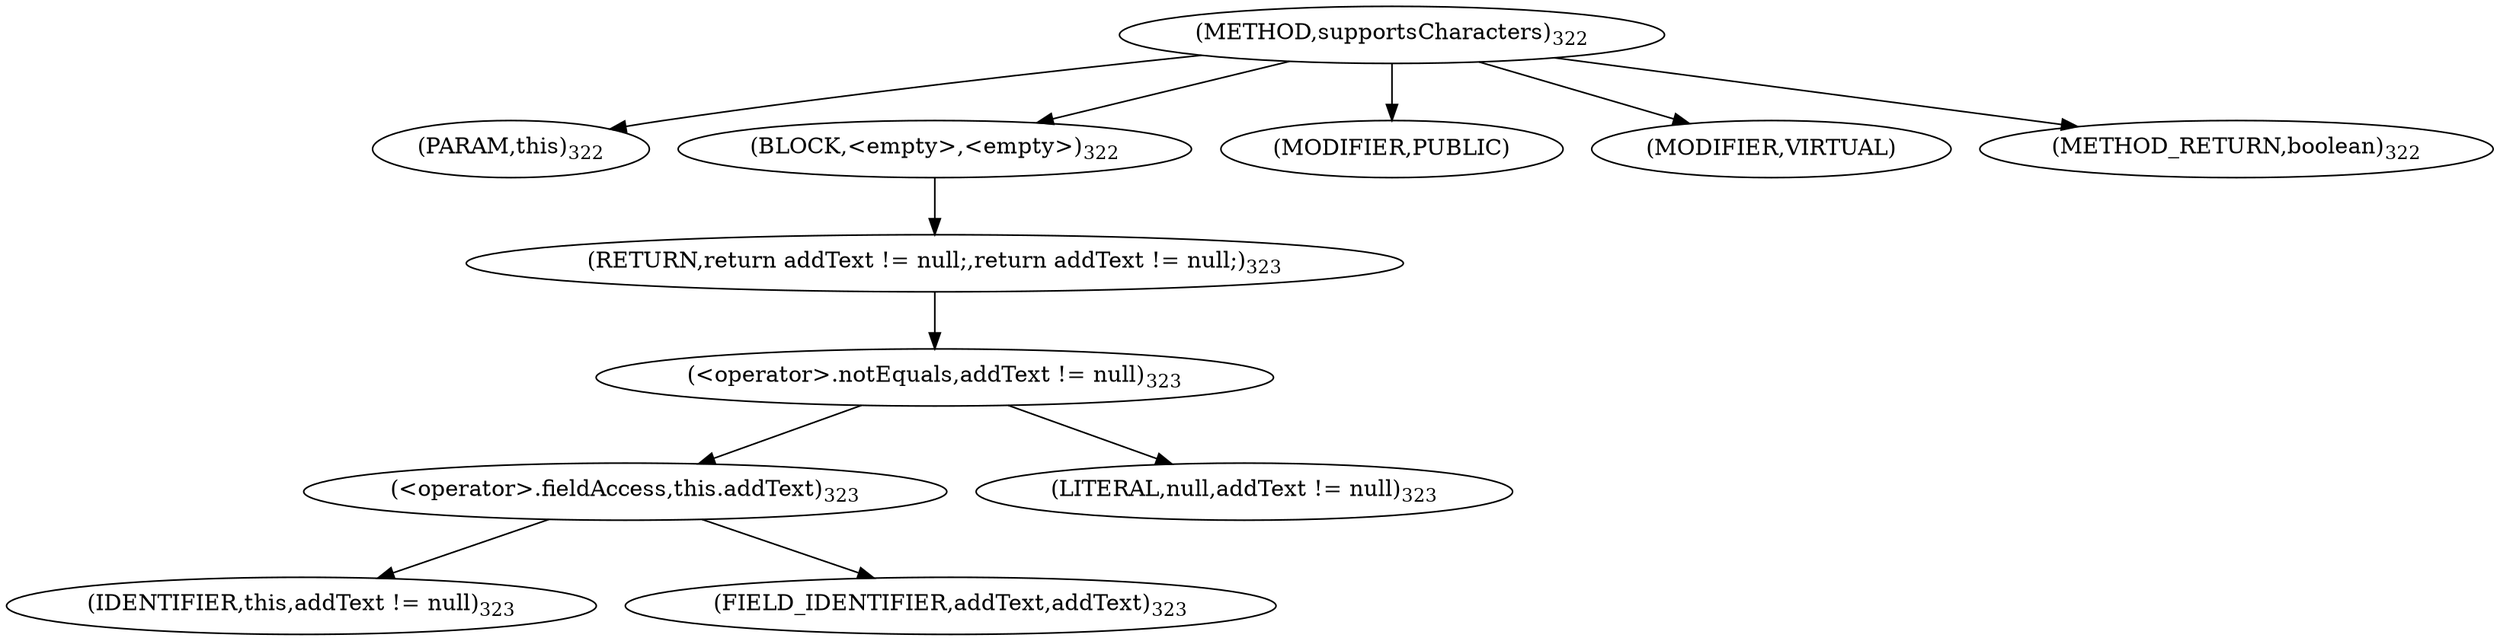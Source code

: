 digraph "supportsCharacters" {  
"808" [label = <(METHOD,supportsCharacters)<SUB>322</SUB>> ]
"809" [label = <(PARAM,this)<SUB>322</SUB>> ]
"810" [label = <(BLOCK,&lt;empty&gt;,&lt;empty&gt;)<SUB>322</SUB>> ]
"811" [label = <(RETURN,return addText != null;,return addText != null;)<SUB>323</SUB>> ]
"812" [label = <(&lt;operator&gt;.notEquals,addText != null)<SUB>323</SUB>> ]
"813" [label = <(&lt;operator&gt;.fieldAccess,this.addText)<SUB>323</SUB>> ]
"814" [label = <(IDENTIFIER,this,addText != null)<SUB>323</SUB>> ]
"815" [label = <(FIELD_IDENTIFIER,addText,addText)<SUB>323</SUB>> ]
"816" [label = <(LITERAL,null,addText != null)<SUB>323</SUB>> ]
"817" [label = <(MODIFIER,PUBLIC)> ]
"818" [label = <(MODIFIER,VIRTUAL)> ]
"819" [label = <(METHOD_RETURN,boolean)<SUB>322</SUB>> ]
  "808" -> "809" 
  "808" -> "810" 
  "808" -> "817" 
  "808" -> "818" 
  "808" -> "819" 
  "810" -> "811" 
  "811" -> "812" 
  "812" -> "813" 
  "812" -> "816" 
  "813" -> "814" 
  "813" -> "815" 
}
